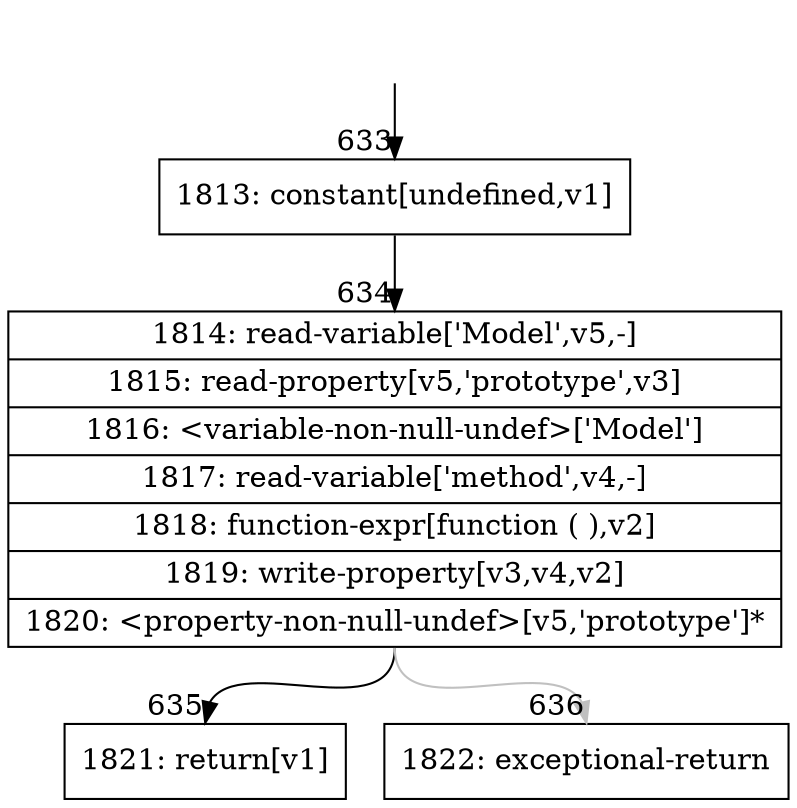 digraph {
rankdir="TD"
BB_entry42[shape=none,label=""];
BB_entry42 -> BB633 [tailport=s, headport=n, headlabel="    633"]
BB633 [shape=record label="{1813: constant[undefined,v1]}" ] 
BB633 -> BB634 [tailport=s, headport=n, headlabel="      634"]
BB634 [shape=record label="{1814: read-variable['Model',v5,-]|1815: read-property[v5,'prototype',v3]|1816: \<variable-non-null-undef\>['Model']|1817: read-variable['method',v4,-]|1818: function-expr[function ( ),v2]|1819: write-property[v3,v4,v2]|1820: \<property-non-null-undef\>[v5,'prototype']*}" ] 
BB634 -> BB635 [tailport=s, headport=n, headlabel="      635"]
BB634 -> BB636 [tailport=s, headport=n, color=gray, headlabel="      636"]
BB635 [shape=record label="{1821: return[v1]}" ] 
BB636 [shape=record label="{1822: exceptional-return}" ] 
//#$~ 586
}
